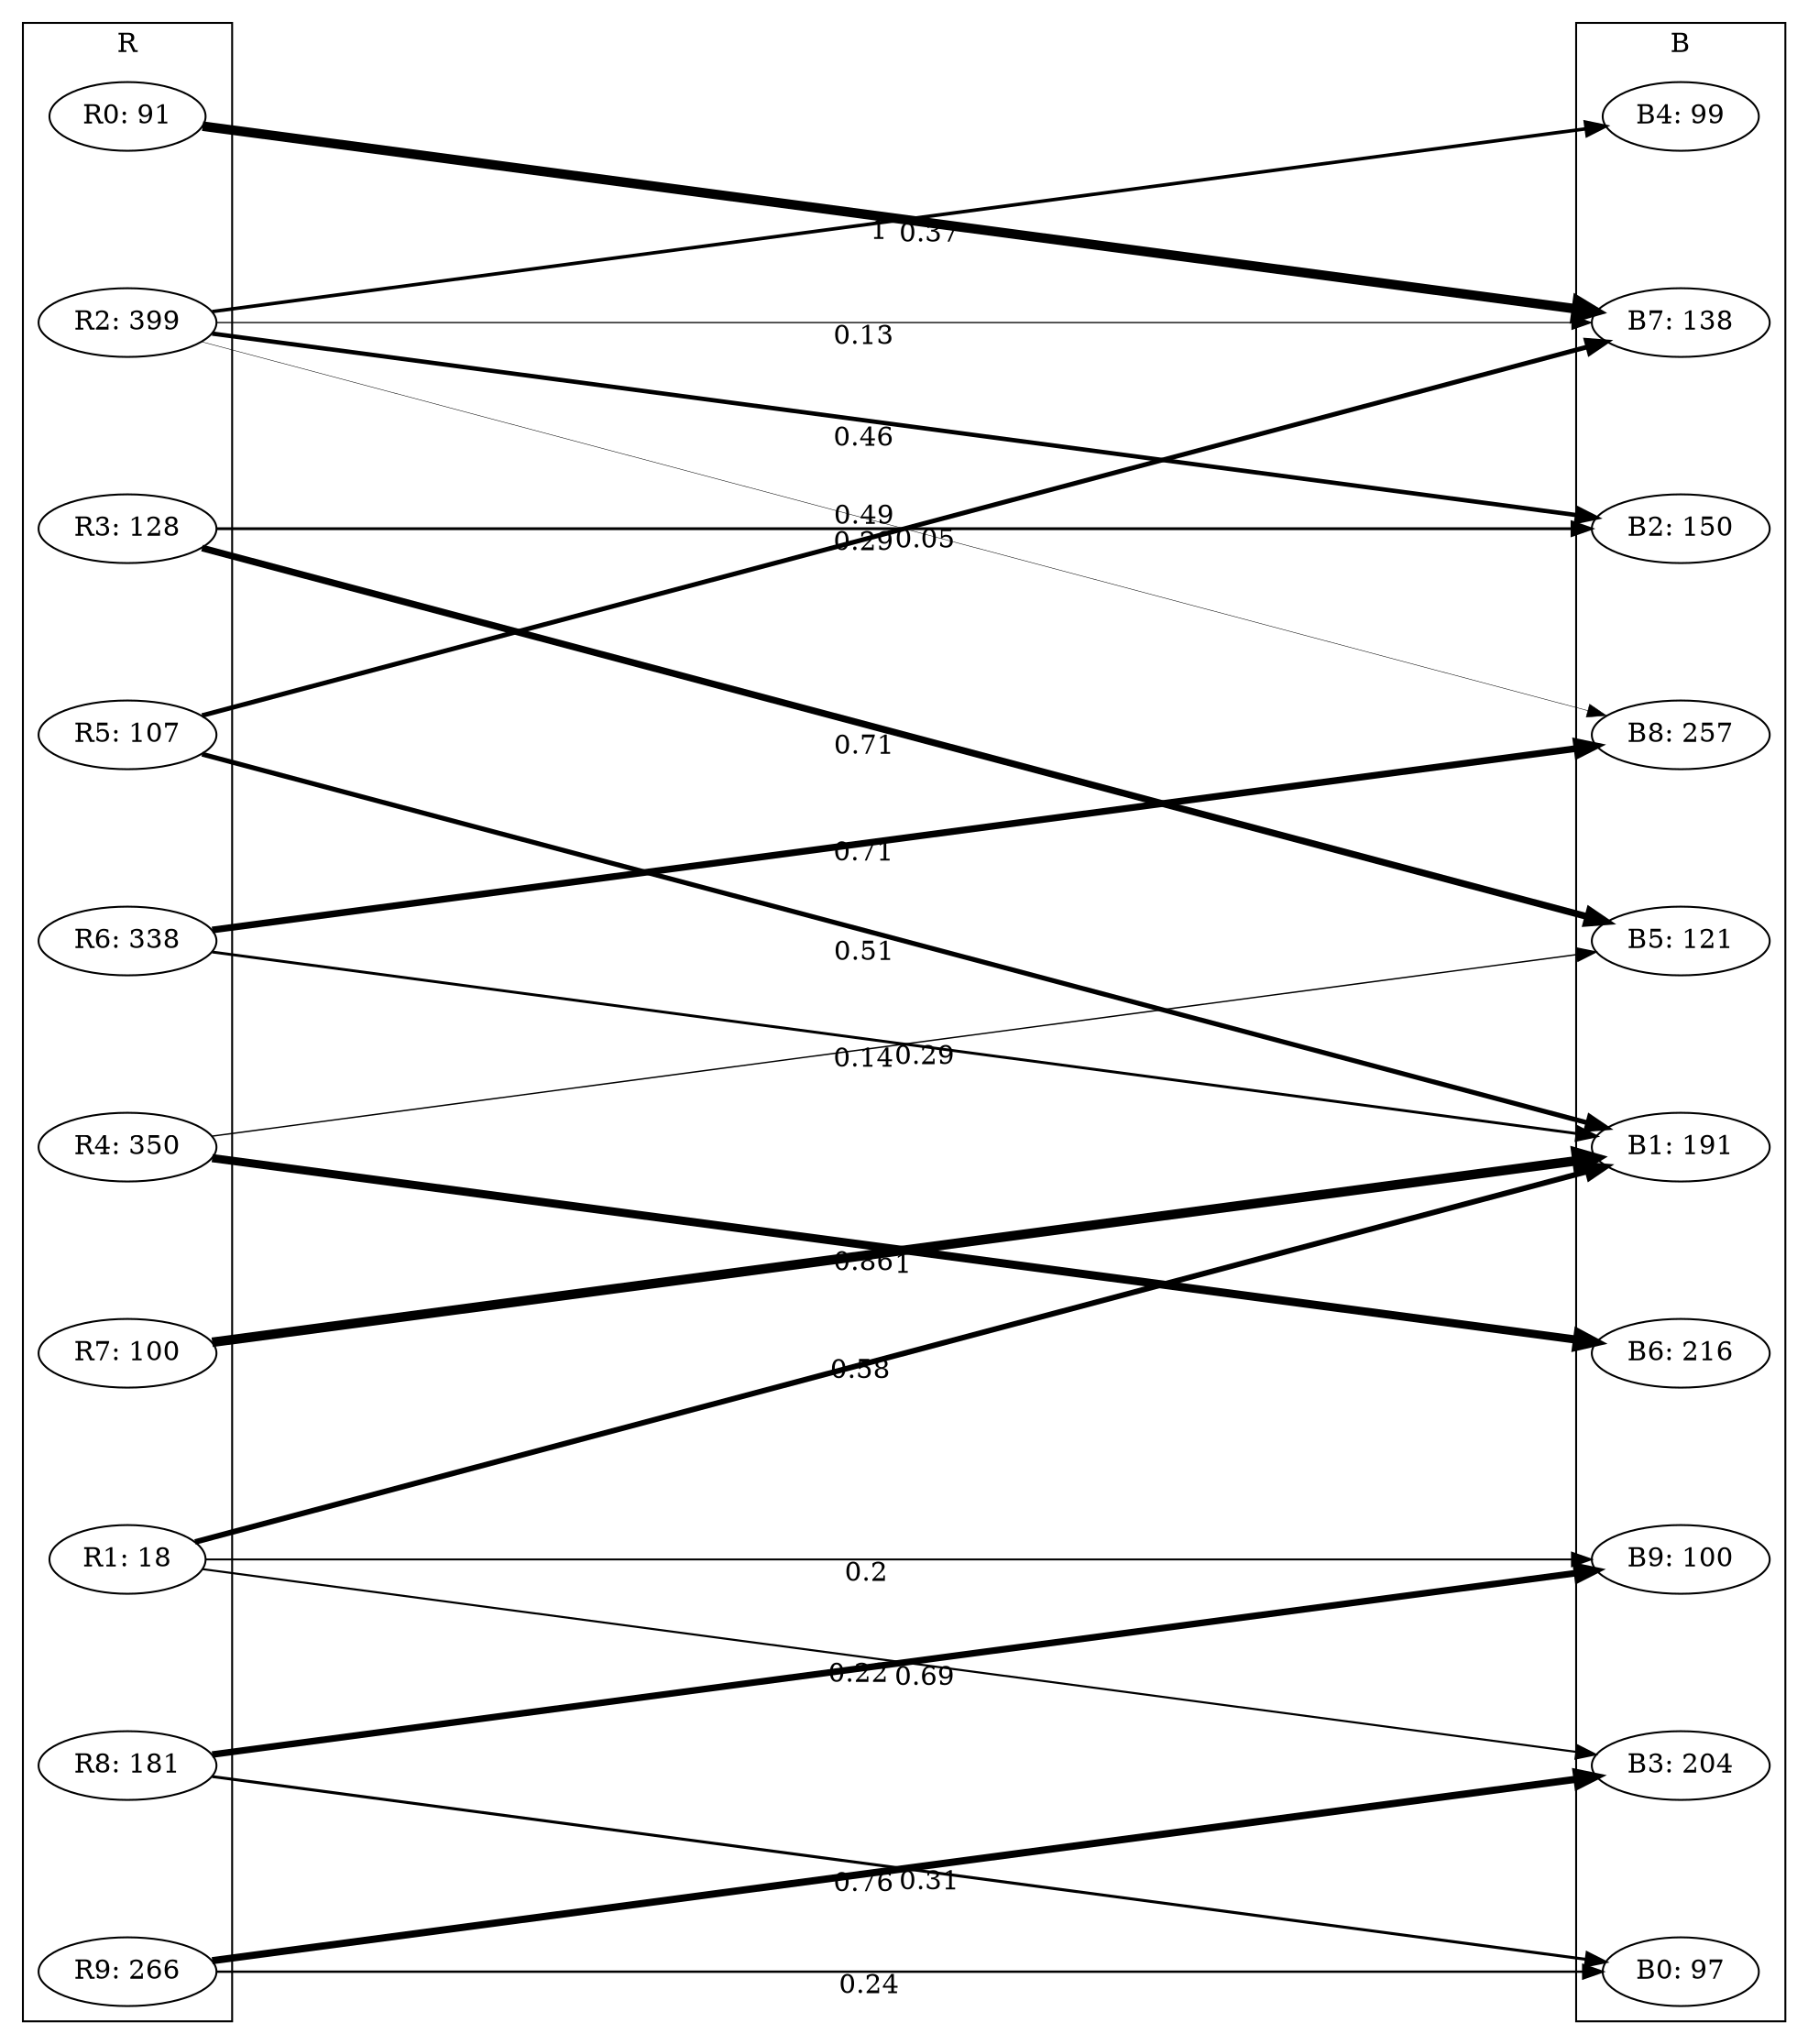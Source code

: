 digraph {
splines=line;
nodesep = 1;
ranksep = 10;
rankdir=LR
subgraph cluster_0 {
label="R";
R0[label="R0: 91"];
R1[label="R1: 18"];
R2[label="R2: 399"];
R3[label="R3: 128"];
R4[label="R4: 350"];
R5[label="R5: 107"];
R6[label="R6: 338"];
R7[label="R7: 100"];
R8[label="R8: 181"];
R9[label="R9: 266"];
}
subgraph cluster_1 {
label="B";
B0[label="B0: 97"];
B1[label="B1: 191"];
B2[label="B2: 150"];
B3[label="B3: 204"];
B4[label="B4: 99"];
B5[label="B5: 121"];
B6[label="B6: 216"];
B7[label="B7: 138"];
B8[label="B8: 257"];
B9[label="B9: 100"];
}
R8-> B0[penwidth="1.54",xlabel="0.31",labeldistance=7];
R9-> B0[penwidth="1.22",xlabel="0.24",labeldistance=7];
R1-> B1[penwidth="2.92",xlabel="0.58",labeldistance=7];
R5-> B1[penwidth="2.54",xlabel="0.51",labeldistance=7];
R6-> B1[penwidth="1.46",xlabel="0.29",labeldistance=7];
R7-> B1[penwidth="5",xlabel="1",labeldistance=7];
R2-> B2[penwidth="2.29",xlabel="0.46",labeldistance=7];
R3-> B2[penwidth="1.46",xlabel="0.29",labeldistance=7];
R1-> B3[penwidth="1.08",xlabel="0.22",labeldistance=7];
R9-> B3[penwidth="3.78",xlabel="0.76",labeldistance=7];
R2-> B4[penwidth="1.83",xlabel="0.37",labeldistance=7];
R3-> B5[penwidth="3.54",xlabel="0.71",labeldistance=7];
R4-> B5[penwidth="0.72",xlabel="0.14",labeldistance=7];
R4-> B6[penwidth="4.28",xlabel="0.86",labeldistance=7];
R0-> B7[penwidth="5",xlabel="1",labeldistance=7];
R2-> B7[penwidth="0.63",xlabel="0.13",labeldistance=7];
R5-> B7[penwidth="2.46",xlabel="0.49",labeldistance=7];
R2-> B8[penwidth="0.25",xlabel="0.05",labeldistance=7];
R6-> B8[penwidth="3.54",xlabel="0.71",labeldistance=7];
R1-> B9[penwidth="1",xlabel="0.2",labeldistance=7];
R8-> B9[penwidth="3.46",xlabel="0.69",labeldistance=7];
}

